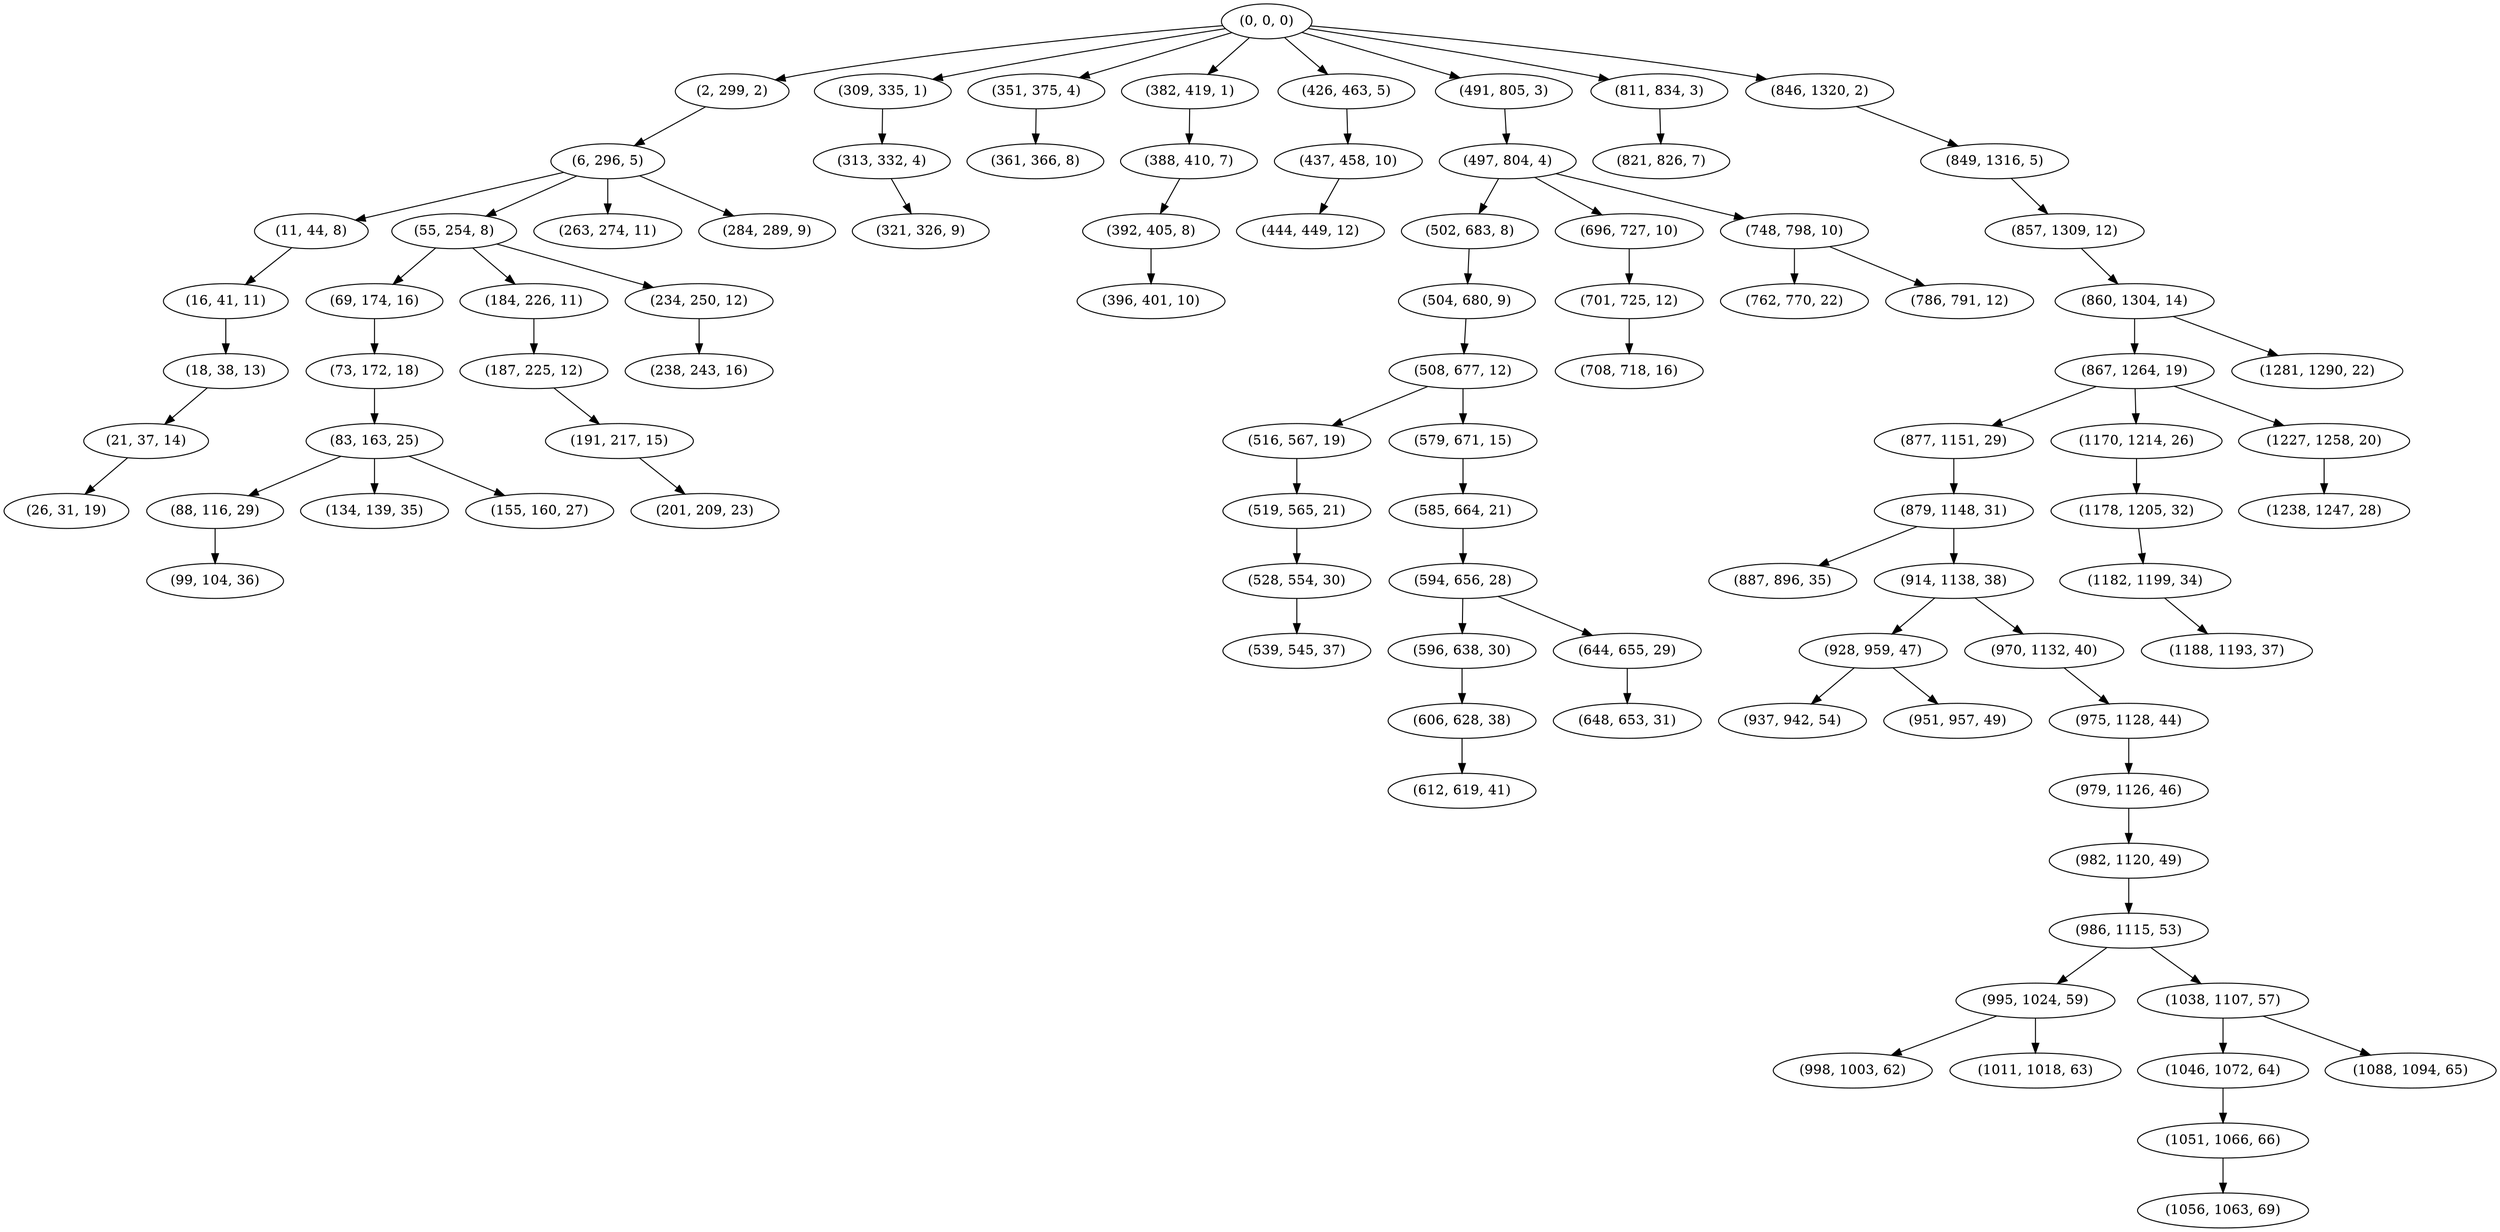 digraph tree {
    "(0, 0, 0)";
    "(2, 299, 2)";
    "(6, 296, 5)";
    "(11, 44, 8)";
    "(16, 41, 11)";
    "(18, 38, 13)";
    "(21, 37, 14)";
    "(26, 31, 19)";
    "(55, 254, 8)";
    "(69, 174, 16)";
    "(73, 172, 18)";
    "(83, 163, 25)";
    "(88, 116, 29)";
    "(99, 104, 36)";
    "(134, 139, 35)";
    "(155, 160, 27)";
    "(184, 226, 11)";
    "(187, 225, 12)";
    "(191, 217, 15)";
    "(201, 209, 23)";
    "(234, 250, 12)";
    "(238, 243, 16)";
    "(263, 274, 11)";
    "(284, 289, 9)";
    "(309, 335, 1)";
    "(313, 332, 4)";
    "(321, 326, 9)";
    "(351, 375, 4)";
    "(361, 366, 8)";
    "(382, 419, 1)";
    "(388, 410, 7)";
    "(392, 405, 8)";
    "(396, 401, 10)";
    "(426, 463, 5)";
    "(437, 458, 10)";
    "(444, 449, 12)";
    "(491, 805, 3)";
    "(497, 804, 4)";
    "(502, 683, 8)";
    "(504, 680, 9)";
    "(508, 677, 12)";
    "(516, 567, 19)";
    "(519, 565, 21)";
    "(528, 554, 30)";
    "(539, 545, 37)";
    "(579, 671, 15)";
    "(585, 664, 21)";
    "(594, 656, 28)";
    "(596, 638, 30)";
    "(606, 628, 38)";
    "(612, 619, 41)";
    "(644, 655, 29)";
    "(648, 653, 31)";
    "(696, 727, 10)";
    "(701, 725, 12)";
    "(708, 718, 16)";
    "(748, 798, 10)";
    "(762, 770, 22)";
    "(786, 791, 12)";
    "(811, 834, 3)";
    "(821, 826, 7)";
    "(846, 1320, 2)";
    "(849, 1316, 5)";
    "(857, 1309, 12)";
    "(860, 1304, 14)";
    "(867, 1264, 19)";
    "(877, 1151, 29)";
    "(879, 1148, 31)";
    "(887, 896, 35)";
    "(914, 1138, 38)";
    "(928, 959, 47)";
    "(937, 942, 54)";
    "(951, 957, 49)";
    "(970, 1132, 40)";
    "(975, 1128, 44)";
    "(979, 1126, 46)";
    "(982, 1120, 49)";
    "(986, 1115, 53)";
    "(995, 1024, 59)";
    "(998, 1003, 62)";
    "(1011, 1018, 63)";
    "(1038, 1107, 57)";
    "(1046, 1072, 64)";
    "(1051, 1066, 66)";
    "(1056, 1063, 69)";
    "(1088, 1094, 65)";
    "(1170, 1214, 26)";
    "(1178, 1205, 32)";
    "(1182, 1199, 34)";
    "(1188, 1193, 37)";
    "(1227, 1258, 20)";
    "(1238, 1247, 28)";
    "(1281, 1290, 22)";
    "(0, 0, 0)" -> "(2, 299, 2)";
    "(0, 0, 0)" -> "(309, 335, 1)";
    "(0, 0, 0)" -> "(351, 375, 4)";
    "(0, 0, 0)" -> "(382, 419, 1)";
    "(0, 0, 0)" -> "(426, 463, 5)";
    "(0, 0, 0)" -> "(491, 805, 3)";
    "(0, 0, 0)" -> "(811, 834, 3)";
    "(0, 0, 0)" -> "(846, 1320, 2)";
    "(2, 299, 2)" -> "(6, 296, 5)";
    "(6, 296, 5)" -> "(11, 44, 8)";
    "(6, 296, 5)" -> "(55, 254, 8)";
    "(6, 296, 5)" -> "(263, 274, 11)";
    "(6, 296, 5)" -> "(284, 289, 9)";
    "(11, 44, 8)" -> "(16, 41, 11)";
    "(16, 41, 11)" -> "(18, 38, 13)";
    "(18, 38, 13)" -> "(21, 37, 14)";
    "(21, 37, 14)" -> "(26, 31, 19)";
    "(55, 254, 8)" -> "(69, 174, 16)";
    "(55, 254, 8)" -> "(184, 226, 11)";
    "(55, 254, 8)" -> "(234, 250, 12)";
    "(69, 174, 16)" -> "(73, 172, 18)";
    "(73, 172, 18)" -> "(83, 163, 25)";
    "(83, 163, 25)" -> "(88, 116, 29)";
    "(83, 163, 25)" -> "(134, 139, 35)";
    "(83, 163, 25)" -> "(155, 160, 27)";
    "(88, 116, 29)" -> "(99, 104, 36)";
    "(184, 226, 11)" -> "(187, 225, 12)";
    "(187, 225, 12)" -> "(191, 217, 15)";
    "(191, 217, 15)" -> "(201, 209, 23)";
    "(234, 250, 12)" -> "(238, 243, 16)";
    "(309, 335, 1)" -> "(313, 332, 4)";
    "(313, 332, 4)" -> "(321, 326, 9)";
    "(351, 375, 4)" -> "(361, 366, 8)";
    "(382, 419, 1)" -> "(388, 410, 7)";
    "(388, 410, 7)" -> "(392, 405, 8)";
    "(392, 405, 8)" -> "(396, 401, 10)";
    "(426, 463, 5)" -> "(437, 458, 10)";
    "(437, 458, 10)" -> "(444, 449, 12)";
    "(491, 805, 3)" -> "(497, 804, 4)";
    "(497, 804, 4)" -> "(502, 683, 8)";
    "(497, 804, 4)" -> "(696, 727, 10)";
    "(497, 804, 4)" -> "(748, 798, 10)";
    "(502, 683, 8)" -> "(504, 680, 9)";
    "(504, 680, 9)" -> "(508, 677, 12)";
    "(508, 677, 12)" -> "(516, 567, 19)";
    "(508, 677, 12)" -> "(579, 671, 15)";
    "(516, 567, 19)" -> "(519, 565, 21)";
    "(519, 565, 21)" -> "(528, 554, 30)";
    "(528, 554, 30)" -> "(539, 545, 37)";
    "(579, 671, 15)" -> "(585, 664, 21)";
    "(585, 664, 21)" -> "(594, 656, 28)";
    "(594, 656, 28)" -> "(596, 638, 30)";
    "(594, 656, 28)" -> "(644, 655, 29)";
    "(596, 638, 30)" -> "(606, 628, 38)";
    "(606, 628, 38)" -> "(612, 619, 41)";
    "(644, 655, 29)" -> "(648, 653, 31)";
    "(696, 727, 10)" -> "(701, 725, 12)";
    "(701, 725, 12)" -> "(708, 718, 16)";
    "(748, 798, 10)" -> "(762, 770, 22)";
    "(748, 798, 10)" -> "(786, 791, 12)";
    "(811, 834, 3)" -> "(821, 826, 7)";
    "(846, 1320, 2)" -> "(849, 1316, 5)";
    "(849, 1316, 5)" -> "(857, 1309, 12)";
    "(857, 1309, 12)" -> "(860, 1304, 14)";
    "(860, 1304, 14)" -> "(867, 1264, 19)";
    "(860, 1304, 14)" -> "(1281, 1290, 22)";
    "(867, 1264, 19)" -> "(877, 1151, 29)";
    "(867, 1264, 19)" -> "(1170, 1214, 26)";
    "(867, 1264, 19)" -> "(1227, 1258, 20)";
    "(877, 1151, 29)" -> "(879, 1148, 31)";
    "(879, 1148, 31)" -> "(887, 896, 35)";
    "(879, 1148, 31)" -> "(914, 1138, 38)";
    "(914, 1138, 38)" -> "(928, 959, 47)";
    "(914, 1138, 38)" -> "(970, 1132, 40)";
    "(928, 959, 47)" -> "(937, 942, 54)";
    "(928, 959, 47)" -> "(951, 957, 49)";
    "(970, 1132, 40)" -> "(975, 1128, 44)";
    "(975, 1128, 44)" -> "(979, 1126, 46)";
    "(979, 1126, 46)" -> "(982, 1120, 49)";
    "(982, 1120, 49)" -> "(986, 1115, 53)";
    "(986, 1115, 53)" -> "(995, 1024, 59)";
    "(986, 1115, 53)" -> "(1038, 1107, 57)";
    "(995, 1024, 59)" -> "(998, 1003, 62)";
    "(995, 1024, 59)" -> "(1011, 1018, 63)";
    "(1038, 1107, 57)" -> "(1046, 1072, 64)";
    "(1038, 1107, 57)" -> "(1088, 1094, 65)";
    "(1046, 1072, 64)" -> "(1051, 1066, 66)";
    "(1051, 1066, 66)" -> "(1056, 1063, 69)";
    "(1170, 1214, 26)" -> "(1178, 1205, 32)";
    "(1178, 1205, 32)" -> "(1182, 1199, 34)";
    "(1182, 1199, 34)" -> "(1188, 1193, 37)";
    "(1227, 1258, 20)" -> "(1238, 1247, 28)";
}
